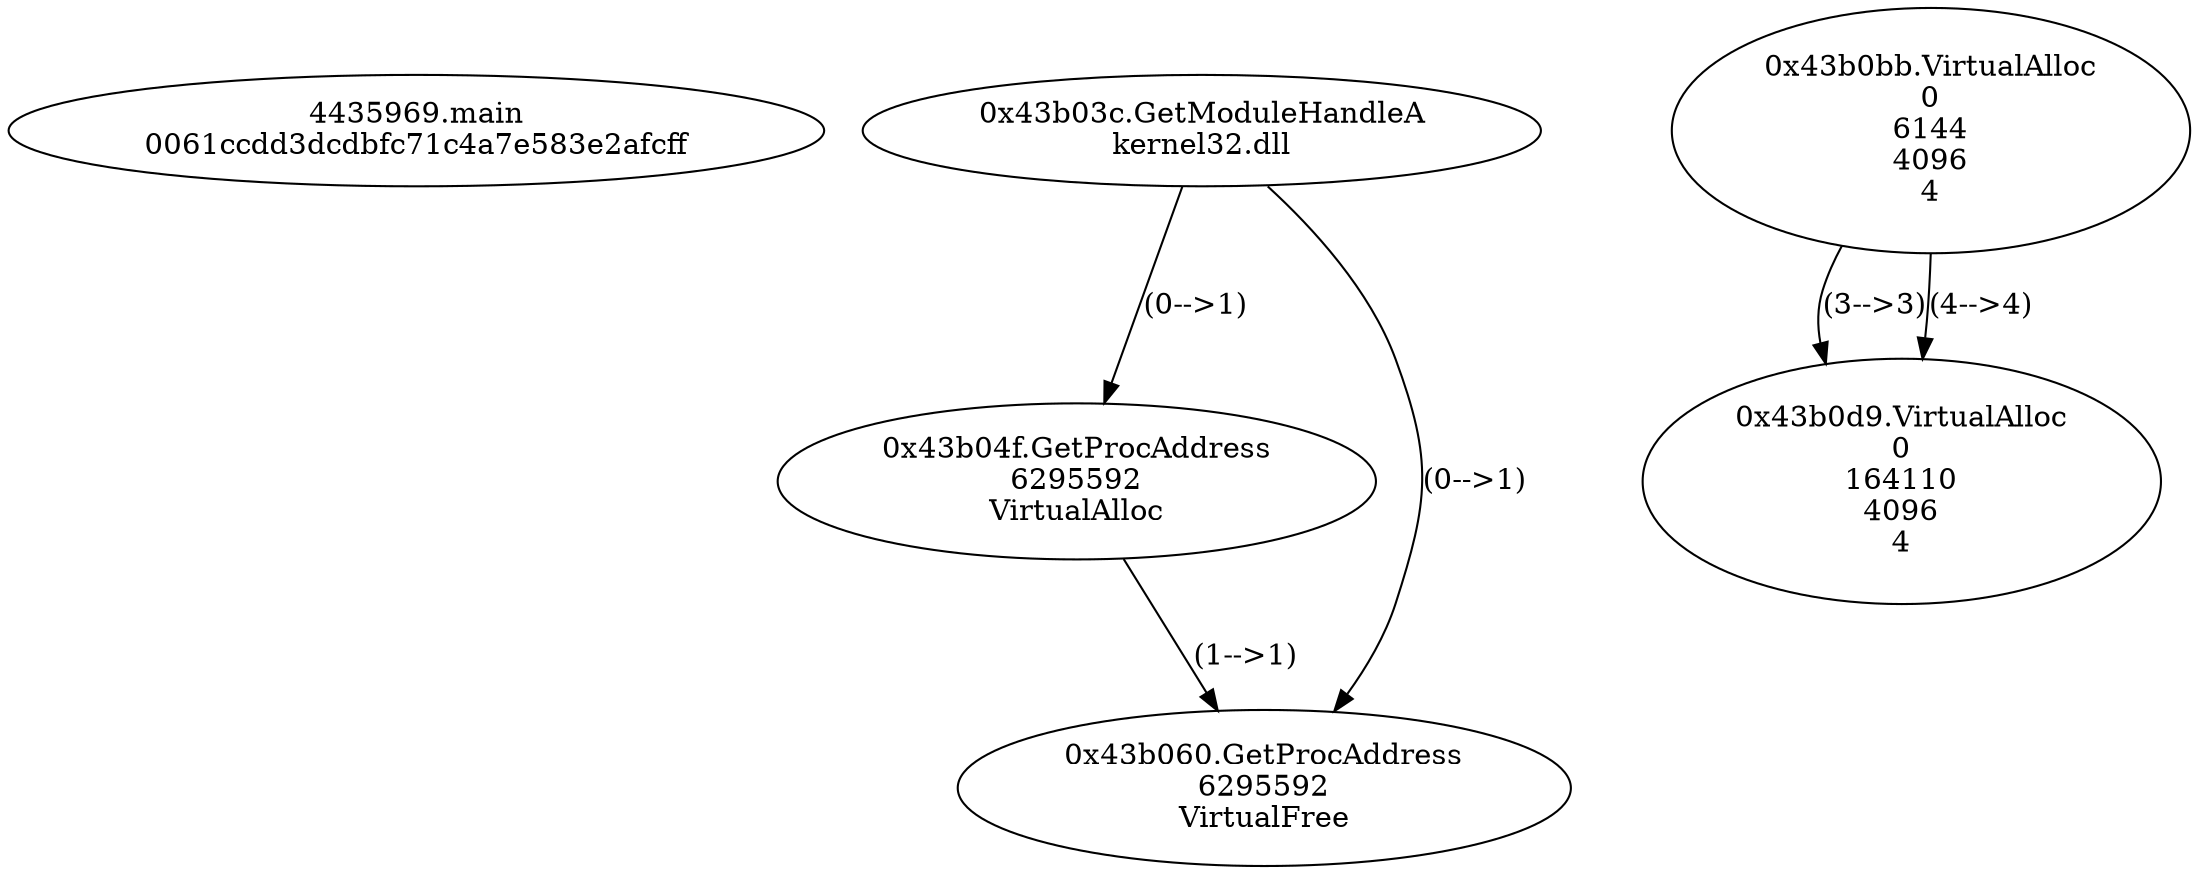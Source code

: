 // Global SCDG with merge call
digraph {
	0 [label="4435969.main
0061ccdd3dcdbfc71c4a7e583e2afcff"]
	1 [label="0x43b03c.GetModuleHandleA
kernel32.dll"]
	2 [label="0x43b04f.GetProcAddress
6295592
VirtualAlloc"]
	1 -> 2 [label="(0-->1)"]
	3 [label="0x43b060.GetProcAddress
6295592
VirtualFree"]
	1 -> 3 [label="(0-->1)"]
	2 -> 3 [label="(1-->1)"]
	4 [label="0x43b0bb.VirtualAlloc
0
6144
4096
4"]
	5 [label="0x43b0d9.VirtualAlloc
0
164110
4096
4"]
	4 -> 5 [label="(3-->3)"]
	4 -> 5 [label="(4-->4)"]
}
